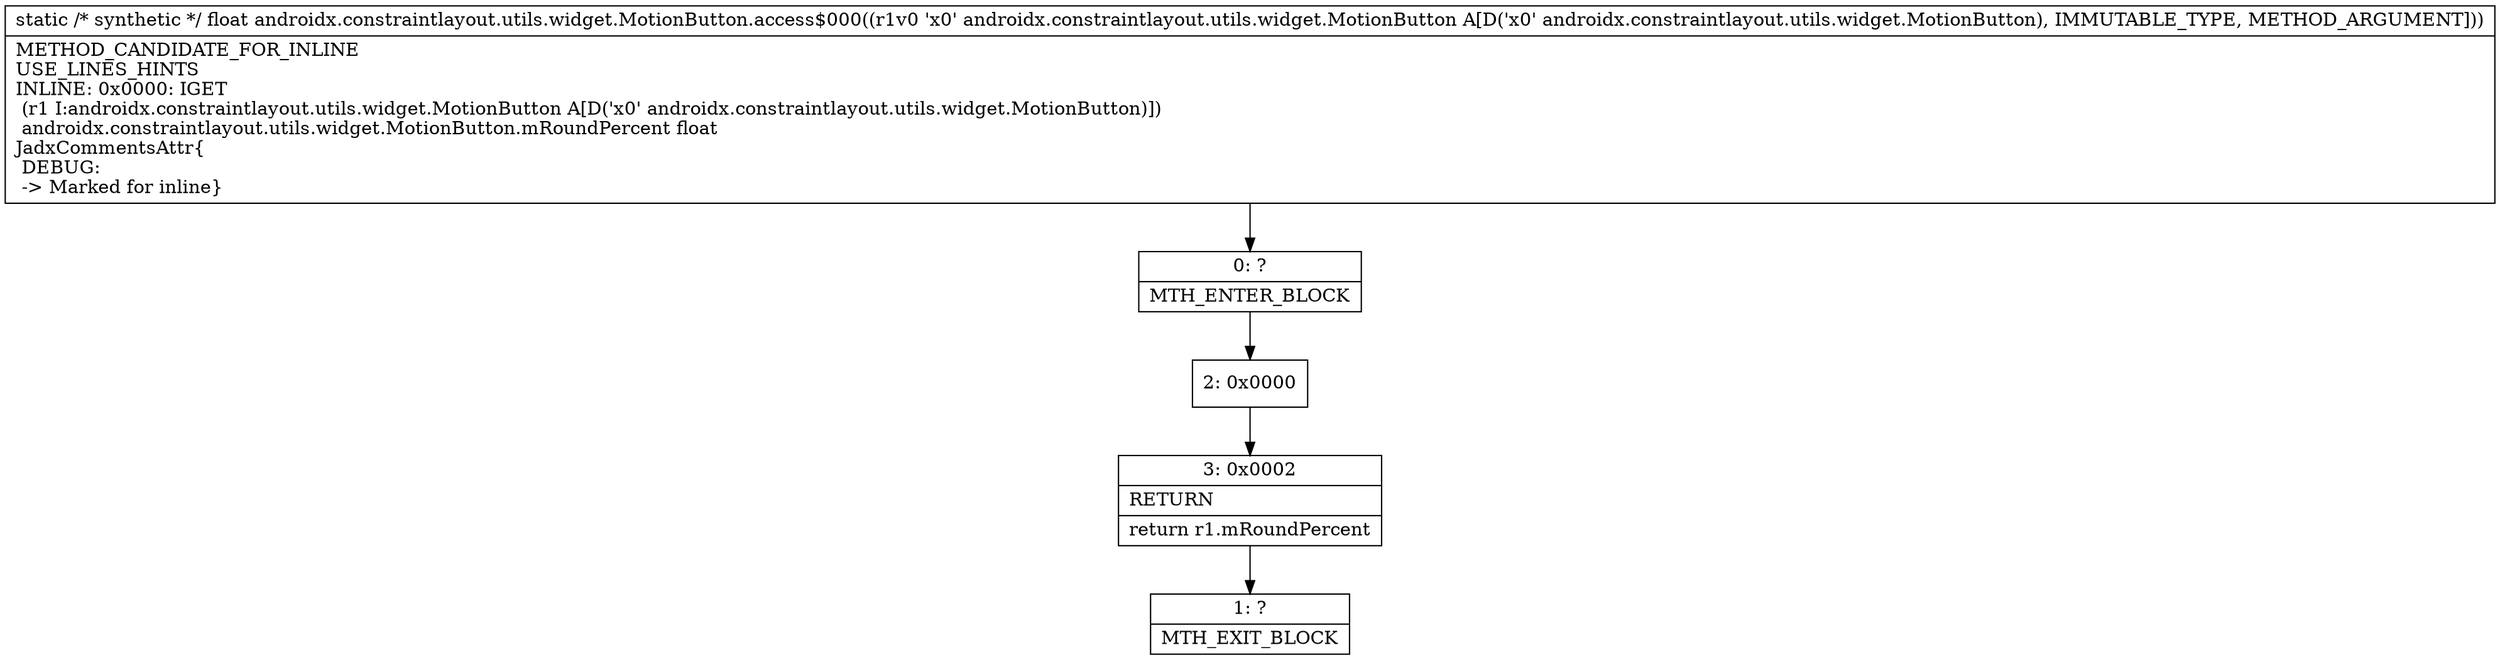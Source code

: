 digraph "CFG forandroidx.constraintlayout.utils.widget.MotionButton.access$000(Landroidx\/constraintlayout\/utils\/widget\/MotionButton;)F" {
Node_0 [shape=record,label="{0\:\ ?|MTH_ENTER_BLOCK\l}"];
Node_2 [shape=record,label="{2\:\ 0x0000}"];
Node_3 [shape=record,label="{3\:\ 0x0002|RETURN\l|return r1.mRoundPercent\l}"];
Node_1 [shape=record,label="{1\:\ ?|MTH_EXIT_BLOCK\l}"];
MethodNode[shape=record,label="{static \/* synthetic *\/ float androidx.constraintlayout.utils.widget.MotionButton.access$000((r1v0 'x0' androidx.constraintlayout.utils.widget.MotionButton A[D('x0' androidx.constraintlayout.utils.widget.MotionButton), IMMUTABLE_TYPE, METHOD_ARGUMENT]))  | METHOD_CANDIDATE_FOR_INLINE\lUSE_LINES_HINTS\lINLINE: 0x0000: IGET  \l  (r1 I:androidx.constraintlayout.utils.widget.MotionButton A[D('x0' androidx.constraintlayout.utils.widget.MotionButton)])\l androidx.constraintlayout.utils.widget.MotionButton.mRoundPercent float\lJadxCommentsAttr\{\l DEBUG: \l \-\> Marked for inline\}\l}"];
MethodNode -> Node_0;Node_0 -> Node_2;
Node_2 -> Node_3;
Node_3 -> Node_1;
}

